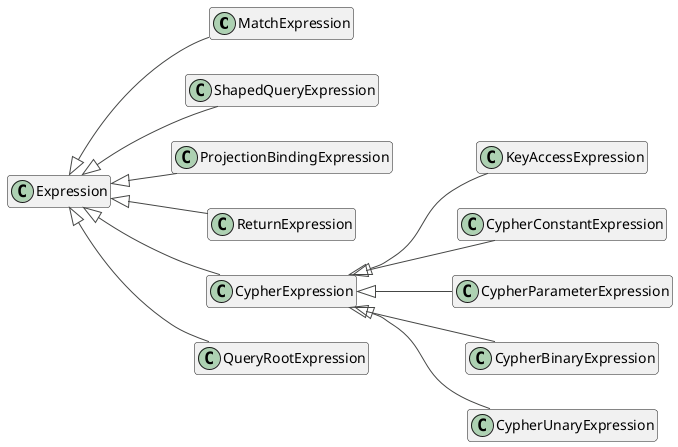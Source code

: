 @startuml Cypher Expressions
!theme vibrant

hide members
hide methods

left to right direction

class MatchExpression {
    + Limit : CypherExpression? <<get>>
    + Predicate : CypherExpression? <<get>>
}

class ShapedQueryExpression {
    + ShapedQueryExpression(queryExpression:Expression, shaperExpression:Expression)
}

class ProjectionBindingExpression {
    + ProjectionBindingExpression(queryExpression:Expression, projectionMember:ProjectionMember, type:Type)
}

class KeyAccessExpression {
    + KeyAccessExpression(property:PropertyInfo, accessExpression:Expression)
    + Name : string <<get>>
    + <<override>> ToString() : string
}

class CypherConstantExpression {
    + <<virtual>> Value : object? <<get>>
}

class ReturnExpression {
    + Alias : string <<get>>
    + ReturnExpression(entityType:Type, rootAlias:string)
    + <<override>> ToString() : string
}

class CypherParameterExpression {
    + Name : string <<get>>
    + CypherParameterExpression(parameterExpression:ParameterExpression, typeMapping:CypherTypeMapping?)
}

class CypherExpression {
    + CypherExpression(type:Type, typeMapping:CypherTypeMapping?)
    + TypeMapping : CypherTypeMapping? <<get>> <<internal set>>
}

class QueryRootExpression {
    + <<virtual>> QueryProvider : IAsyncQueryProvider? <<get>>
    + <<override>> CanReduce : bool <<get>>
    + QueryRootExpression(asyncQueryProvider:IAsyncQueryProvider, entityType:Type)
}

class CypherBinaryExpression {
    + CypherBinaryExpression(operatorType:ExpressionType, left:CypherExpression, right:CypherExpression, type:Type)
}

class CypherUnaryExpression {
    + CypherUnaryExpression(operatorType:ExpressionType, operand:CypherExpression, type:Type)
}

Expression <|-- QueryRootExpression

Expression <|-- MatchExpression
Expression <|-- ShapedQueryExpression
Expression <|-- ProjectionBindingExpression
Expression <|-- ReturnExpression
' MatchExpression --> "ReturnExpression" ReturnExpression
CypherExpression <|-- CypherConstantExpression
CypherExpression <|-- KeyAccessExpression
Expression <|-- CypherExpression
CypherExpression <|-- CypherParameterExpression
CypherExpression <|-- CypherBinaryExpression
' CypherBinaryExpression --> "Left" CypherExpression
' CypherBinaryExpression --> "Right" CypherExpression
CypherExpression <|-- CypherUnaryExpression

@enduml